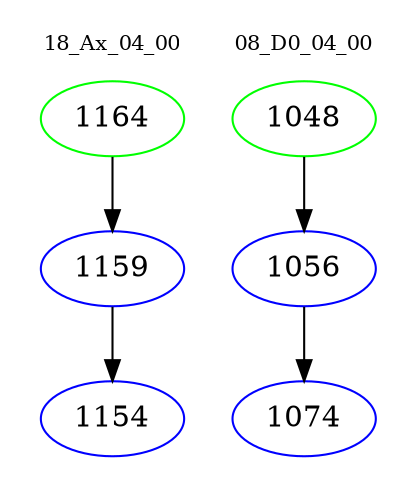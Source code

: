digraph{
subgraph cluster_0 {
color = white
label = "18_Ax_04_00";
fontsize=10;
T0_1164 [label="1164", color="green"]
T0_1164 -> T0_1159 [color="black"]
T0_1159 [label="1159", color="blue"]
T0_1159 -> T0_1154 [color="black"]
T0_1154 [label="1154", color="blue"]
}
subgraph cluster_1 {
color = white
label = "08_D0_04_00";
fontsize=10;
T1_1048 [label="1048", color="green"]
T1_1048 -> T1_1056 [color="black"]
T1_1056 [label="1056", color="blue"]
T1_1056 -> T1_1074 [color="black"]
T1_1074 [label="1074", color="blue"]
}
}
